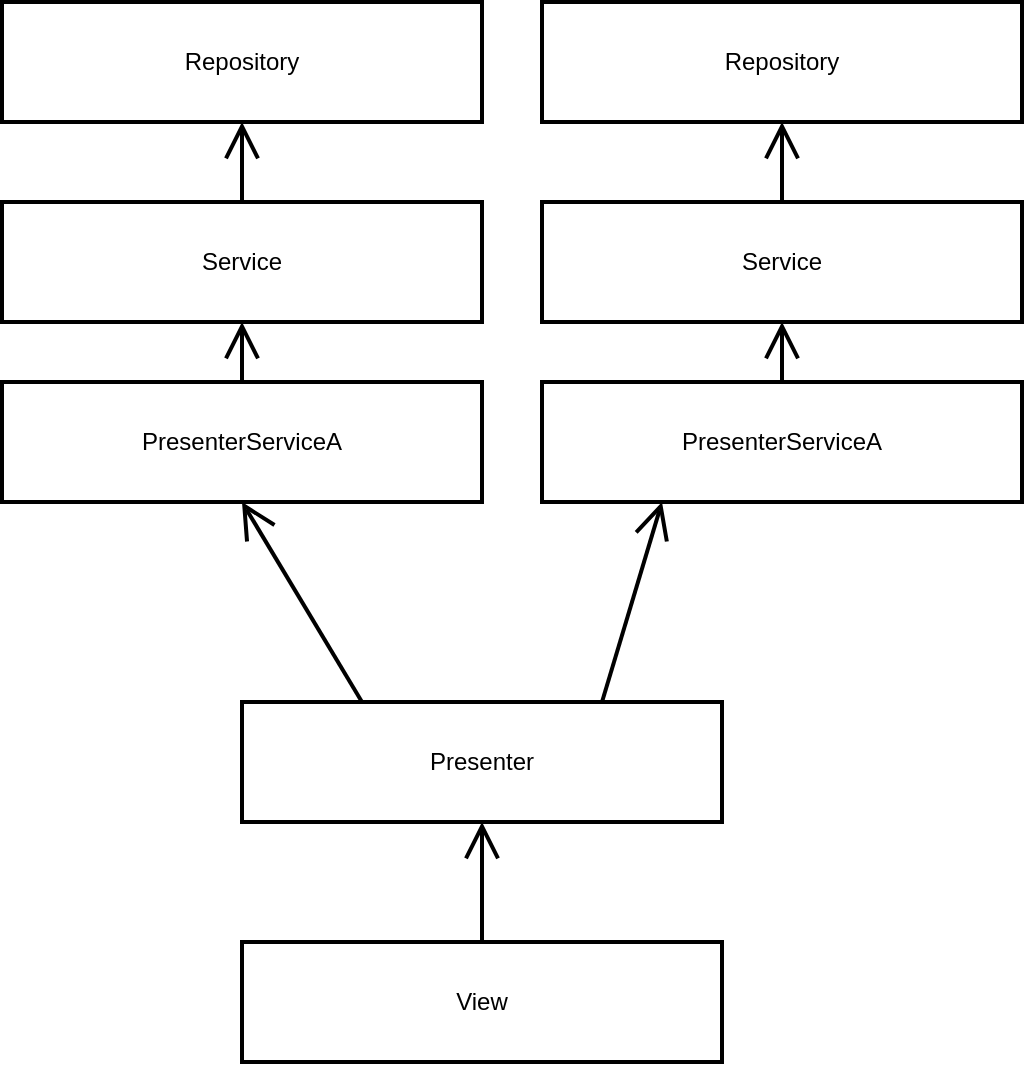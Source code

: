 <mxfile version="15.3.5" type="device"><diagram id="DZRmyFNmjBMEQ1HFN0YU" name="Страница 1"><mxGraphModel dx="2062" dy="1991" grid="1" gridSize="10" guides="1" tooltips="1" connect="1" arrows="1" fold="1" page="1" pageScale="1" pageWidth="827" pageHeight="1169" math="0" shadow="0"><root><mxCell id="0"/><mxCell id="1" parent="0"/><mxCell id="NXjGUZffLGD5zyzx2Vt7-12" style="edgeStyle=none;curved=1;rounded=0;orthogonalLoop=1;jettySize=auto;html=1;exitX=0.25;exitY=0;exitDx=0;exitDy=0;entryX=0.5;entryY=1;entryDx=0;entryDy=0;endArrow=open;startSize=14;endSize=14;sourcePerimeterSpacing=8;targetPerimeterSpacing=8;strokeWidth=2;" edge="1" parent="1" source="NXjGUZffLGD5zyzx2Vt7-1" target="NXjGUZffLGD5zyzx2Vt7-10"><mxGeometry relative="1" as="geometry"/></mxCell><mxCell id="NXjGUZffLGD5zyzx2Vt7-18" style="edgeStyle=none;curved=1;rounded=0;orthogonalLoop=1;jettySize=auto;html=1;exitX=0.75;exitY=0;exitDx=0;exitDy=0;entryX=0.25;entryY=1;entryDx=0;entryDy=0;endArrow=open;startSize=14;endSize=14;sourcePerimeterSpacing=8;targetPerimeterSpacing=8;strokeWidth=2;" edge="1" parent="1" source="NXjGUZffLGD5zyzx2Vt7-1" target="NXjGUZffLGD5zyzx2Vt7-17"><mxGeometry relative="1" as="geometry"/></mxCell><mxCell id="NXjGUZffLGD5zyzx2Vt7-1" value="Presenter" style="rounded=0;whiteSpace=wrap;html=1;hachureGap=4;pointerEvents=0;strokeWidth=2;" vertex="1" parent="1"><mxGeometry x="190" y="350" width="240" height="60" as="geometry"/></mxCell><mxCell id="NXjGUZffLGD5zyzx2Vt7-6" style="edgeStyle=none;curved=1;rounded=0;orthogonalLoop=1;jettySize=auto;html=1;exitX=0.5;exitY=0;exitDx=0;exitDy=0;entryX=0.5;entryY=1;entryDx=0;entryDy=0;endArrow=open;startSize=14;endSize=14;sourcePerimeterSpacing=8;targetPerimeterSpacing=8;strokeWidth=2;" edge="1" parent="1" source="NXjGUZffLGD5zyzx2Vt7-2" target="NXjGUZffLGD5zyzx2Vt7-1"><mxGeometry relative="1" as="geometry"/></mxCell><mxCell id="NXjGUZffLGD5zyzx2Vt7-2" value="View" style="rounded=0;whiteSpace=wrap;html=1;hachureGap=4;pointerEvents=0;strokeWidth=2;" vertex="1" parent="1"><mxGeometry x="190" y="470" width="240" height="60" as="geometry"/></mxCell><mxCell id="NXjGUZffLGD5zyzx2Vt7-8" style="edgeStyle=none;curved=1;rounded=0;orthogonalLoop=1;jettySize=auto;html=1;exitX=0.5;exitY=0;exitDx=0;exitDy=0;entryX=0.5;entryY=1;entryDx=0;entryDy=0;endArrow=open;startSize=14;endSize=14;sourcePerimeterSpacing=8;targetPerimeterSpacing=8;strokeWidth=2;" edge="1" parent="1" source="NXjGUZffLGD5zyzx2Vt7-3" target="NXjGUZffLGD5zyzx2Vt7-4"><mxGeometry relative="1" as="geometry"/></mxCell><mxCell id="NXjGUZffLGD5zyzx2Vt7-3" value="Service" style="rounded=0;whiteSpace=wrap;html=1;hachureGap=4;pointerEvents=0;strokeWidth=2;" vertex="1" parent="1"><mxGeometry x="70" y="100" width="240" height="60" as="geometry"/></mxCell><mxCell id="NXjGUZffLGD5zyzx2Vt7-4" value="Repository" style="rounded=0;whiteSpace=wrap;html=1;hachureGap=4;pointerEvents=0;strokeWidth=2;" vertex="1" parent="1"><mxGeometry x="70" width="240" height="60" as="geometry"/></mxCell><mxCell id="NXjGUZffLGD5zyzx2Vt7-11" style="edgeStyle=none;curved=1;rounded=0;orthogonalLoop=1;jettySize=auto;html=1;exitX=0.5;exitY=0;exitDx=0;exitDy=0;entryX=0.5;entryY=1;entryDx=0;entryDy=0;endArrow=open;startSize=14;endSize=14;sourcePerimeterSpacing=8;targetPerimeterSpacing=8;strokeWidth=2;" edge="1" parent="1" source="NXjGUZffLGD5zyzx2Vt7-10" target="NXjGUZffLGD5zyzx2Vt7-3"><mxGeometry relative="1" as="geometry"/></mxCell><mxCell id="NXjGUZffLGD5zyzx2Vt7-10" value="PresenterServiceA" style="rounded=0;whiteSpace=wrap;html=1;hachureGap=4;pointerEvents=0;strokeWidth=2;" vertex="1" parent="1"><mxGeometry x="70" y="190" width="240" height="60" as="geometry"/></mxCell><mxCell id="NXjGUZffLGD5zyzx2Vt7-13" style="edgeStyle=none;curved=1;rounded=0;orthogonalLoop=1;jettySize=auto;html=1;exitX=0.5;exitY=0;exitDx=0;exitDy=0;entryX=0.5;entryY=1;entryDx=0;entryDy=0;endArrow=open;startSize=14;endSize=14;sourcePerimeterSpacing=8;targetPerimeterSpacing=8;strokeWidth=2;" edge="1" parent="1" source="NXjGUZffLGD5zyzx2Vt7-14" target="NXjGUZffLGD5zyzx2Vt7-15"><mxGeometry relative="1" as="geometry"/></mxCell><mxCell id="NXjGUZffLGD5zyzx2Vt7-14" value="Service" style="rounded=0;whiteSpace=wrap;html=1;hachureGap=4;pointerEvents=0;strokeWidth=2;" vertex="1" parent="1"><mxGeometry x="340" y="100" width="240" height="60" as="geometry"/></mxCell><mxCell id="NXjGUZffLGD5zyzx2Vt7-15" value="Repository" style="rounded=0;whiteSpace=wrap;html=1;hachureGap=4;pointerEvents=0;strokeWidth=2;" vertex="1" parent="1"><mxGeometry x="340" width="240" height="60" as="geometry"/></mxCell><mxCell id="NXjGUZffLGD5zyzx2Vt7-16" style="edgeStyle=none;curved=1;rounded=0;orthogonalLoop=1;jettySize=auto;html=1;exitX=0.5;exitY=0;exitDx=0;exitDy=0;entryX=0.5;entryY=1;entryDx=0;entryDy=0;endArrow=open;startSize=14;endSize=14;sourcePerimeterSpacing=8;targetPerimeterSpacing=8;strokeWidth=2;" edge="1" parent="1" source="NXjGUZffLGD5zyzx2Vt7-17" target="NXjGUZffLGD5zyzx2Vt7-14"><mxGeometry relative="1" as="geometry"/></mxCell><mxCell id="NXjGUZffLGD5zyzx2Vt7-17" value="PresenterServiceA" style="rounded=0;whiteSpace=wrap;html=1;hachureGap=4;pointerEvents=0;strokeWidth=2;" vertex="1" parent="1"><mxGeometry x="340" y="190" width="240" height="60" as="geometry"/></mxCell></root></mxGraphModel></diagram></mxfile>